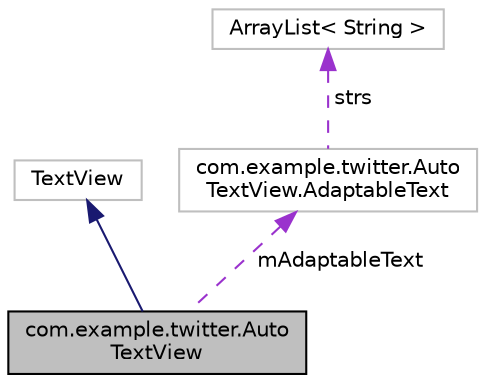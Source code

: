 digraph "com.example.twitter.AutoTextView"
{
  edge [fontname="Helvetica",fontsize="10",labelfontname="Helvetica",labelfontsize="10"];
  node [fontname="Helvetica",fontsize="10",shape=record];
  Node2 [label="com.example.twitter.Auto\lTextView",height=0.2,width=0.4,color="black", fillcolor="grey75", style="filled", fontcolor="black"];
  Node3 -> Node2 [dir="back",color="midnightblue",fontsize="10",style="solid",fontname="Helvetica"];
  Node3 [label="TextView",height=0.2,width=0.4,color="grey75", fillcolor="white", style="filled"];
  Node4 -> Node2 [dir="back",color="darkorchid3",fontsize="10",style="dashed",label=" mAdaptableText" ,fontname="Helvetica"];
  Node4 [label="com.example.twitter.Auto\lTextView.AdaptableText",height=0.2,width=0.4,color="grey75", fillcolor="white", style="filled"];
  Node5 -> Node4 [dir="back",color="darkorchid3",fontsize="10",style="dashed",label=" strs" ,fontname="Helvetica"];
  Node5 [label="ArrayList\< String \>",height=0.2,width=0.4,color="grey75", fillcolor="white", style="filled"];
}
